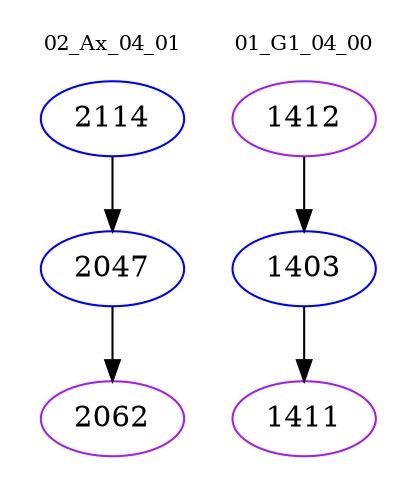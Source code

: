 digraph{
subgraph cluster_0 {
color = white
label = "02_Ax_04_01";
fontsize=10;
T0_2114 [label="2114", color="blue"]
T0_2114 -> T0_2047 [color="black"]
T0_2047 [label="2047", color="blue"]
T0_2047 -> T0_2062 [color="black"]
T0_2062 [label="2062", color="purple"]
}
subgraph cluster_1 {
color = white
label = "01_G1_04_00";
fontsize=10;
T1_1412 [label="1412", color="purple"]
T1_1412 -> T1_1403 [color="black"]
T1_1403 [label="1403", color="blue"]
T1_1403 -> T1_1411 [color="black"]
T1_1411 [label="1411", color="purple"]
}
}
